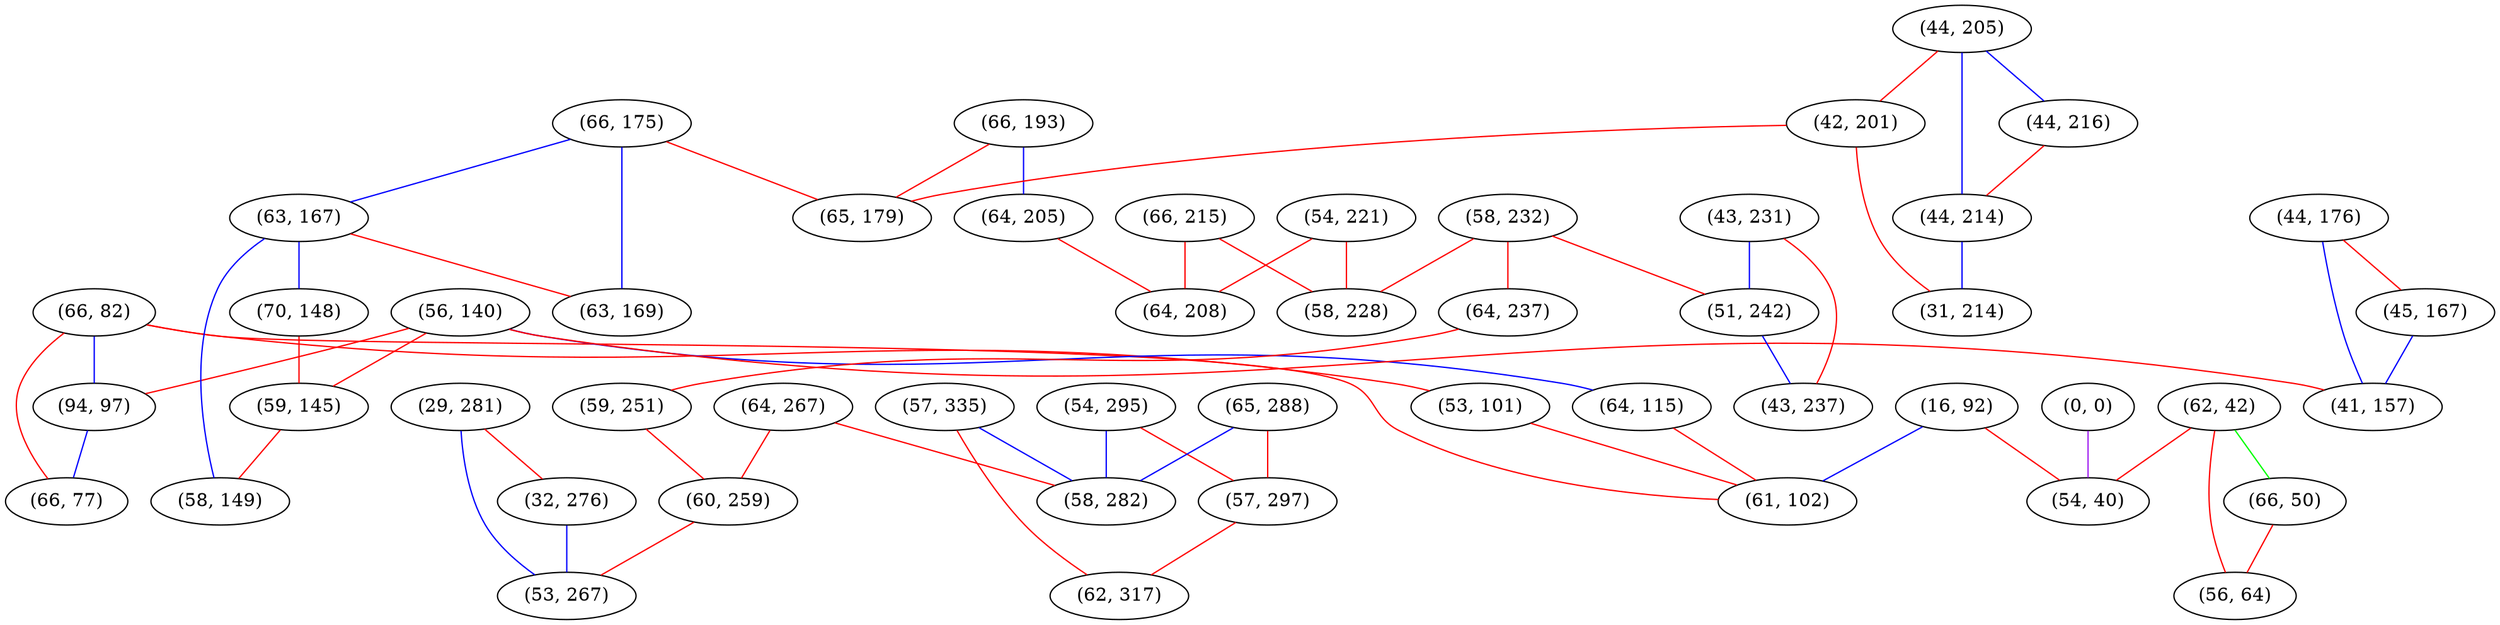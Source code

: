 graph "" {
"(66, 82)";
"(44, 205)";
"(56, 140)";
"(66, 193)";
"(44, 216)";
"(62, 42)";
"(44, 176)";
"(66, 175)";
"(58, 232)";
"(57, 335)";
"(42, 201)";
"(43, 231)";
"(94, 97)";
"(63, 167)";
"(66, 50)";
"(64, 267)";
"(66, 215)";
"(70, 148)";
"(66, 77)";
"(59, 145)";
"(54, 295)";
"(54, 221)";
"(44, 214)";
"(53, 101)";
"(0, 0)";
"(63, 169)";
"(64, 115)";
"(64, 237)";
"(51, 242)";
"(16, 92)";
"(58, 228)";
"(29, 281)";
"(65, 288)";
"(61, 102)";
"(58, 149)";
"(45, 167)";
"(59, 251)";
"(58, 282)";
"(41, 157)";
"(32, 276)";
"(64, 205)";
"(60, 259)";
"(57, 297)";
"(31, 214)";
"(65, 179)";
"(64, 208)";
"(54, 40)";
"(53, 267)";
"(62, 317)";
"(56, 64)";
"(43, 237)";
"(66, 82)" -- "(61, 102)"  [color=red, key=0, weight=1];
"(66, 82)" -- "(66, 77)"  [color=red, key=0, weight=1];
"(66, 82)" -- "(94, 97)"  [color=blue, key=0, weight=3];
"(66, 82)" -- "(53, 101)"  [color=red, key=0, weight=1];
"(44, 205)" -- "(44, 214)"  [color=blue, key=0, weight=3];
"(44, 205)" -- "(42, 201)"  [color=red, key=0, weight=1];
"(44, 205)" -- "(44, 216)"  [color=blue, key=0, weight=3];
"(56, 140)" -- "(41, 157)"  [color=red, key=0, weight=1];
"(56, 140)" -- "(94, 97)"  [color=red, key=0, weight=1];
"(56, 140)" -- "(59, 145)"  [color=red, key=0, weight=1];
"(56, 140)" -- "(64, 115)"  [color=blue, key=0, weight=3];
"(66, 193)" -- "(65, 179)"  [color=red, key=0, weight=1];
"(66, 193)" -- "(64, 205)"  [color=blue, key=0, weight=3];
"(44, 216)" -- "(44, 214)"  [color=red, key=0, weight=1];
"(62, 42)" -- "(56, 64)"  [color=red, key=0, weight=1];
"(62, 42)" -- "(54, 40)"  [color=red, key=0, weight=1];
"(62, 42)" -- "(66, 50)"  [color=green, key=0, weight=2];
"(44, 176)" -- "(41, 157)"  [color=blue, key=0, weight=3];
"(44, 176)" -- "(45, 167)"  [color=red, key=0, weight=1];
"(66, 175)" -- "(65, 179)"  [color=red, key=0, weight=1];
"(66, 175)" -- "(63, 167)"  [color=blue, key=0, weight=3];
"(66, 175)" -- "(63, 169)"  [color=blue, key=0, weight=3];
"(58, 232)" -- "(51, 242)"  [color=red, key=0, weight=1];
"(58, 232)" -- "(64, 237)"  [color=red, key=0, weight=1];
"(58, 232)" -- "(58, 228)"  [color=red, key=0, weight=1];
"(57, 335)" -- "(62, 317)"  [color=red, key=0, weight=1];
"(57, 335)" -- "(58, 282)"  [color=blue, key=0, weight=3];
"(42, 201)" -- "(31, 214)"  [color=red, key=0, weight=1];
"(42, 201)" -- "(65, 179)"  [color=red, key=0, weight=1];
"(43, 231)" -- "(51, 242)"  [color=blue, key=0, weight=3];
"(43, 231)" -- "(43, 237)"  [color=red, key=0, weight=1];
"(94, 97)" -- "(66, 77)"  [color=blue, key=0, weight=3];
"(63, 167)" -- "(70, 148)"  [color=blue, key=0, weight=3];
"(63, 167)" -- "(58, 149)"  [color=blue, key=0, weight=3];
"(63, 167)" -- "(63, 169)"  [color=red, key=0, weight=1];
"(66, 50)" -- "(56, 64)"  [color=red, key=0, weight=1];
"(64, 267)" -- "(60, 259)"  [color=red, key=0, weight=1];
"(64, 267)" -- "(58, 282)"  [color=red, key=0, weight=1];
"(66, 215)" -- "(64, 208)"  [color=red, key=0, weight=1];
"(66, 215)" -- "(58, 228)"  [color=red, key=0, weight=1];
"(70, 148)" -- "(59, 145)"  [color=red, key=0, weight=1];
"(59, 145)" -- "(58, 149)"  [color=red, key=0, weight=1];
"(54, 295)" -- "(57, 297)"  [color=red, key=0, weight=1];
"(54, 295)" -- "(58, 282)"  [color=blue, key=0, weight=3];
"(54, 221)" -- "(64, 208)"  [color=red, key=0, weight=1];
"(54, 221)" -- "(58, 228)"  [color=red, key=0, weight=1];
"(44, 214)" -- "(31, 214)"  [color=blue, key=0, weight=3];
"(53, 101)" -- "(61, 102)"  [color=red, key=0, weight=1];
"(0, 0)" -- "(54, 40)"  [color=purple, key=0, weight=4];
"(64, 115)" -- "(61, 102)"  [color=red, key=0, weight=1];
"(64, 237)" -- "(59, 251)"  [color=red, key=0, weight=1];
"(51, 242)" -- "(43, 237)"  [color=blue, key=0, weight=3];
"(16, 92)" -- "(61, 102)"  [color=blue, key=0, weight=3];
"(16, 92)" -- "(54, 40)"  [color=red, key=0, weight=1];
"(29, 281)" -- "(53, 267)"  [color=blue, key=0, weight=3];
"(29, 281)" -- "(32, 276)"  [color=red, key=0, weight=1];
"(65, 288)" -- "(57, 297)"  [color=red, key=0, weight=1];
"(65, 288)" -- "(58, 282)"  [color=blue, key=0, weight=3];
"(45, 167)" -- "(41, 157)"  [color=blue, key=0, weight=3];
"(59, 251)" -- "(60, 259)"  [color=red, key=0, weight=1];
"(32, 276)" -- "(53, 267)"  [color=blue, key=0, weight=3];
"(64, 205)" -- "(64, 208)"  [color=red, key=0, weight=1];
"(60, 259)" -- "(53, 267)"  [color=red, key=0, weight=1];
"(57, 297)" -- "(62, 317)"  [color=red, key=0, weight=1];
}
